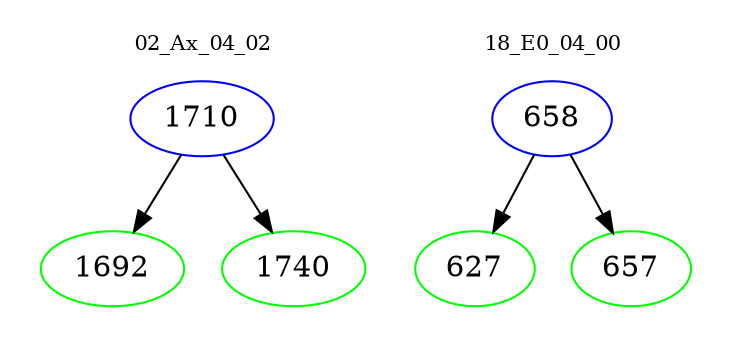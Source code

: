 digraph{
subgraph cluster_0 {
color = white
label = "02_Ax_04_02";
fontsize=10;
T0_1710 [label="1710", color="blue"]
T0_1710 -> T0_1692 [color="black"]
T0_1692 [label="1692", color="green"]
T0_1710 -> T0_1740 [color="black"]
T0_1740 [label="1740", color="green"]
}
subgraph cluster_1 {
color = white
label = "18_E0_04_00";
fontsize=10;
T1_658 [label="658", color="blue"]
T1_658 -> T1_627 [color="black"]
T1_627 [label="627", color="green"]
T1_658 -> T1_657 [color="black"]
T1_657 [label="657", color="green"]
}
}
